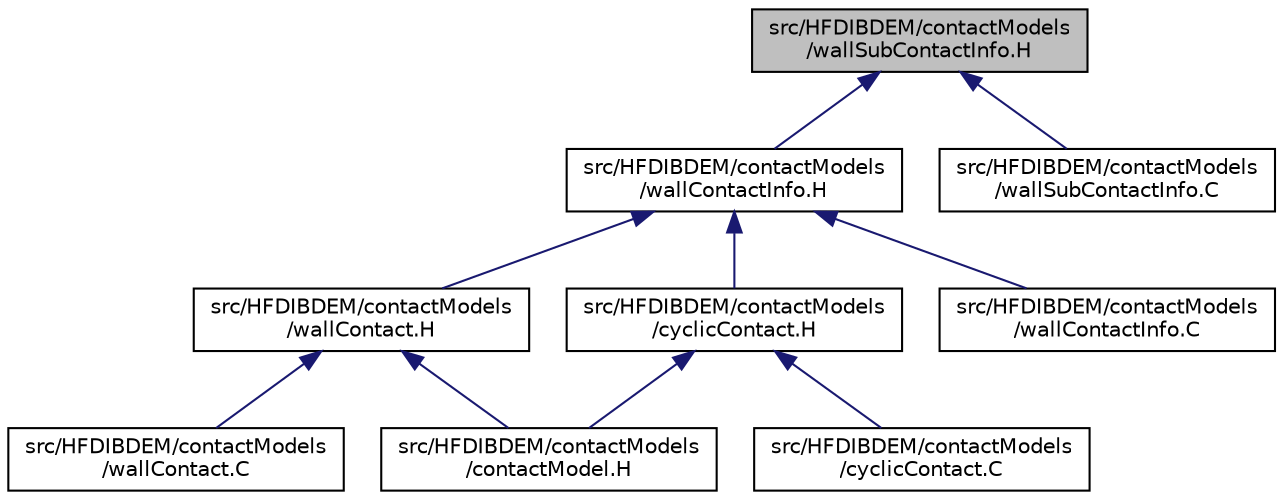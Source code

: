 digraph "src/HFDIBDEM/contactModels/wallSubContactInfo.H"
{
 // LATEX_PDF_SIZE
  edge [fontname="Helvetica",fontsize="10",labelfontname="Helvetica",labelfontsize="10"];
  node [fontname="Helvetica",fontsize="10",shape=record];
  Node1 [label="src/HFDIBDEM/contactModels\l/wallSubContactInfo.H",height=0.2,width=0.4,color="black", fillcolor="grey75", style="filled", fontcolor="black",tooltip=" "];
  Node1 -> Node2 [dir="back",color="midnightblue",fontsize="10",style="solid"];
  Node2 [label="src/HFDIBDEM/contactModels\l/wallContactInfo.H",height=0.2,width=0.4,color="black", fillcolor="white", style="filled",URL="$contactModels_2wallContactInfo_8H.html",tooltip=" "];
  Node2 -> Node3 [dir="back",color="midnightblue",fontsize="10",style="solid"];
  Node3 [label="src/HFDIBDEM/contactModels\l/wallContact.H",height=0.2,width=0.4,color="black", fillcolor="white", style="filled",URL="$contactModels_2wallContact_8H.html",tooltip=" "];
  Node3 -> Node4 [dir="back",color="midnightblue",fontsize="10",style="solid"];
  Node4 [label="src/HFDIBDEM/contactModels\l/contactModel.H",height=0.2,width=0.4,color="black", fillcolor="white", style="filled",URL="$contactModels_2contactModel_8H.html",tooltip=" "];
  Node3 -> Node5 [dir="back",color="midnightblue",fontsize="10",style="solid"];
  Node5 [label="src/HFDIBDEM/contactModels\l/wallContact.C",height=0.2,width=0.4,color="black", fillcolor="white", style="filled",URL="$contactModels_2wallContact_8C.html",tooltip=" "];
  Node2 -> Node6 [dir="back",color="midnightblue",fontsize="10",style="solid"];
  Node6 [label="src/HFDIBDEM/contactModels\l/cyclicContact.H",height=0.2,width=0.4,color="black", fillcolor="white", style="filled",URL="$contactModels_2cyclicContact_8H.html",tooltip=" "];
  Node6 -> Node4 [dir="back",color="midnightblue",fontsize="10",style="solid"];
  Node6 -> Node7 [dir="back",color="midnightblue",fontsize="10",style="solid"];
  Node7 [label="src/HFDIBDEM/contactModels\l/cyclicContact.C",height=0.2,width=0.4,color="black", fillcolor="white", style="filled",URL="$contactModels_2cyclicContact_8C.html",tooltip=" "];
  Node2 -> Node8 [dir="back",color="midnightblue",fontsize="10",style="solid"];
  Node8 [label="src/HFDIBDEM/contactModels\l/wallContactInfo.C",height=0.2,width=0.4,color="black", fillcolor="white", style="filled",URL="$contactModels_2wallContactInfo_8C.html",tooltip=" "];
  Node1 -> Node9 [dir="back",color="midnightblue",fontsize="10",style="solid"];
  Node9 [label="src/HFDIBDEM/contactModels\l/wallSubContactInfo.C",height=0.2,width=0.4,color="black", fillcolor="white", style="filled",URL="$contactModels_2wallSubContactInfo_8C.html",tooltip=" "];
}
